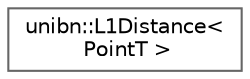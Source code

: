 digraph "Gráfico de jerarquía de clases"
{
 // LATEX_PDF_SIZE
  bgcolor="transparent";
  edge [fontname=Helvetica,fontsize=10,labelfontname=Helvetica,labelfontsize=10];
  node [fontname=Helvetica,fontsize=10,shape=box,height=0.2,width=0.4];
  rankdir="LR";
  Node0 [id="Node000000",label="unibn::L1Distance\<\l PointT \>",height=0.2,width=0.4,color="grey40", fillcolor="white", style="filled",URL="$d8/d01/structunibn_1_1_l1_distance.html",tooltip=" "];
}
